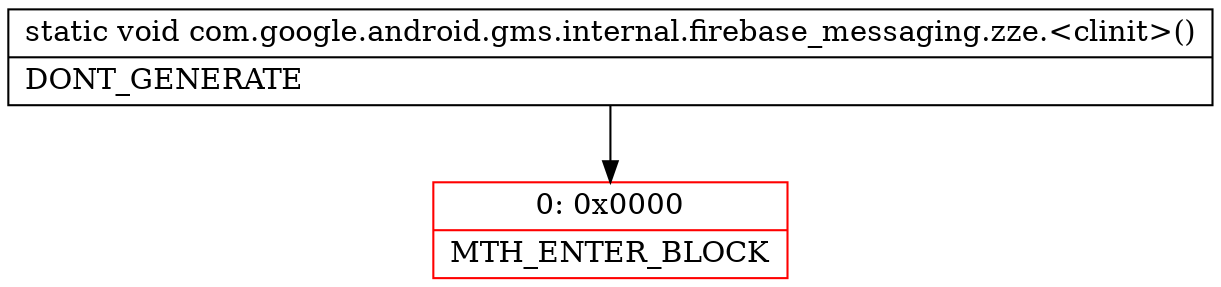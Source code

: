 digraph "CFG forcom.google.android.gms.internal.firebase_messaging.zze.\<clinit\>()V" {
subgraph cluster_Region_1485144713 {
label = "R(0)";
node [shape=record,color=blue];
}
Node_0 [shape=record,color=red,label="{0\:\ 0x0000|MTH_ENTER_BLOCK\l}"];
MethodNode[shape=record,label="{static void com.google.android.gms.internal.firebase_messaging.zze.\<clinit\>()  | DONT_GENERATE\l}"];
MethodNode -> Node_0;
}

